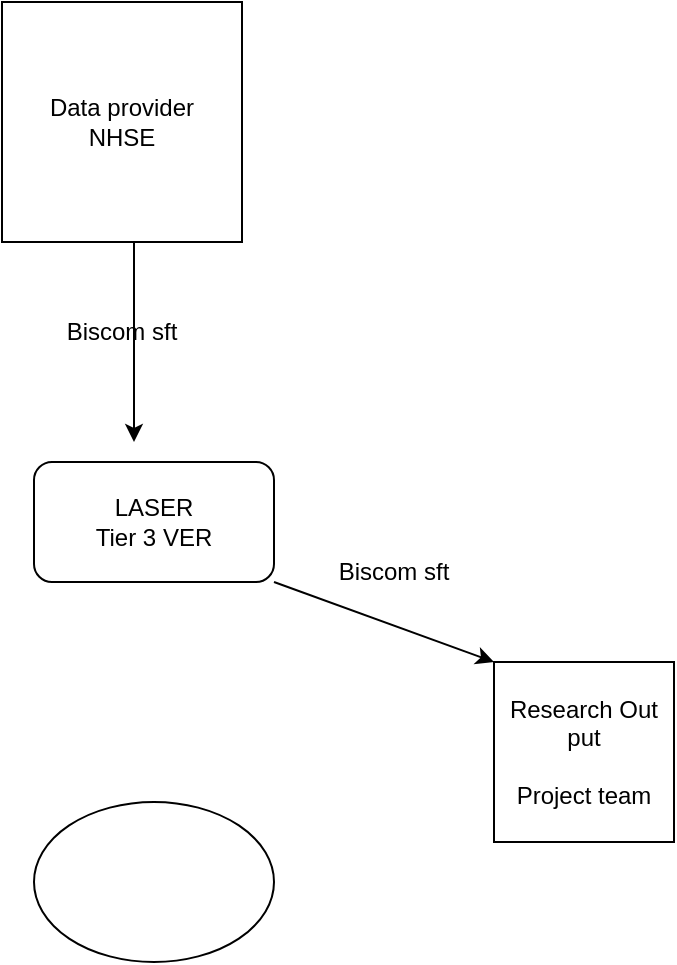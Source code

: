<mxfile version="21.6.6" type="github">
  <diagram name="Page-1" id="BaNQtHHIKWiAanLEe-mm">
    <mxGraphModel dx="1434" dy="790" grid="1" gridSize="10" guides="1" tooltips="1" connect="1" arrows="1" fold="1" page="1" pageScale="1" pageWidth="827" pageHeight="1169" math="0" shadow="0">
      <root>
        <mxCell id="0" />
        <mxCell id="1" parent="0" />
        <mxCell id="pDb6rfncSSiSVPvCsYSN-2" value="Data provider&lt;br&gt;NHSE" style="whiteSpace=wrap;html=1;aspect=fixed;" vertex="1" parent="1">
          <mxGeometry x="294" y="80" width="120" height="120" as="geometry" />
        </mxCell>
        <mxCell id="pDb6rfncSSiSVPvCsYSN-3" value="" style="endArrow=classic;html=1;rounded=0;exitX=0.633;exitY=1;exitDx=0;exitDy=0;exitPerimeter=0;" edge="1" parent="1" source="pDb6rfncSSiSVPvCsYSN-2">
          <mxGeometry width="50" height="50" relative="1" as="geometry">
            <mxPoint x="344" y="200" as="sourcePoint" />
            <mxPoint x="360" y="300" as="targetPoint" />
            <Array as="points">
              <mxPoint x="360" y="200" />
            </Array>
          </mxGeometry>
        </mxCell>
        <mxCell id="pDb6rfncSSiSVPvCsYSN-4" value="Biscom sft" style="text;html=1;strokeColor=none;fillColor=none;align=center;verticalAlign=middle;whiteSpace=wrap;rounded=0;rotation=0;" vertex="1" parent="1">
          <mxGeometry x="324" y="230" width="60" height="30" as="geometry" />
        </mxCell>
        <mxCell id="pDb6rfncSSiSVPvCsYSN-5" value="LASER&lt;br&gt;Tier 3 VER" style="rounded=1;whiteSpace=wrap;html=1;" vertex="1" parent="1">
          <mxGeometry x="310" y="310" width="120" height="60" as="geometry" />
        </mxCell>
        <mxCell id="pDb6rfncSSiSVPvCsYSN-6" value="Research Out put&lt;br&gt;&lt;br&gt;Project team" style="whiteSpace=wrap;html=1;aspect=fixed;" vertex="1" parent="1">
          <mxGeometry x="540" y="410" width="90" height="90" as="geometry" />
        </mxCell>
        <mxCell id="pDb6rfncSSiSVPvCsYSN-7" value="" style="endArrow=classic;html=1;rounded=0;exitX=1;exitY=1;exitDx=0;exitDy=0;entryX=0;entryY=0;entryDx=0;entryDy=0;" edge="1" parent="1" source="pDb6rfncSSiSVPvCsYSN-5" target="pDb6rfncSSiSVPvCsYSN-6">
          <mxGeometry width="50" height="50" relative="1" as="geometry">
            <mxPoint x="390" y="430" as="sourcePoint" />
            <mxPoint x="440" y="380" as="targetPoint" />
          </mxGeometry>
        </mxCell>
        <mxCell id="pDb6rfncSSiSVPvCsYSN-10" value="Biscom sft" style="text;html=1;strokeColor=none;fillColor=none;align=center;verticalAlign=middle;whiteSpace=wrap;rounded=0;rotation=0;" vertex="1" parent="1">
          <mxGeometry x="460" y="350" width="60" height="30" as="geometry" />
        </mxCell>
        <mxCell id="pDb6rfncSSiSVPvCsYSN-11" value="" style="ellipse;whiteSpace=wrap;html=1;" vertex="1" parent="1">
          <mxGeometry x="310" y="480" width="120" height="80" as="geometry" />
        </mxCell>
      </root>
    </mxGraphModel>
  </diagram>
</mxfile>
